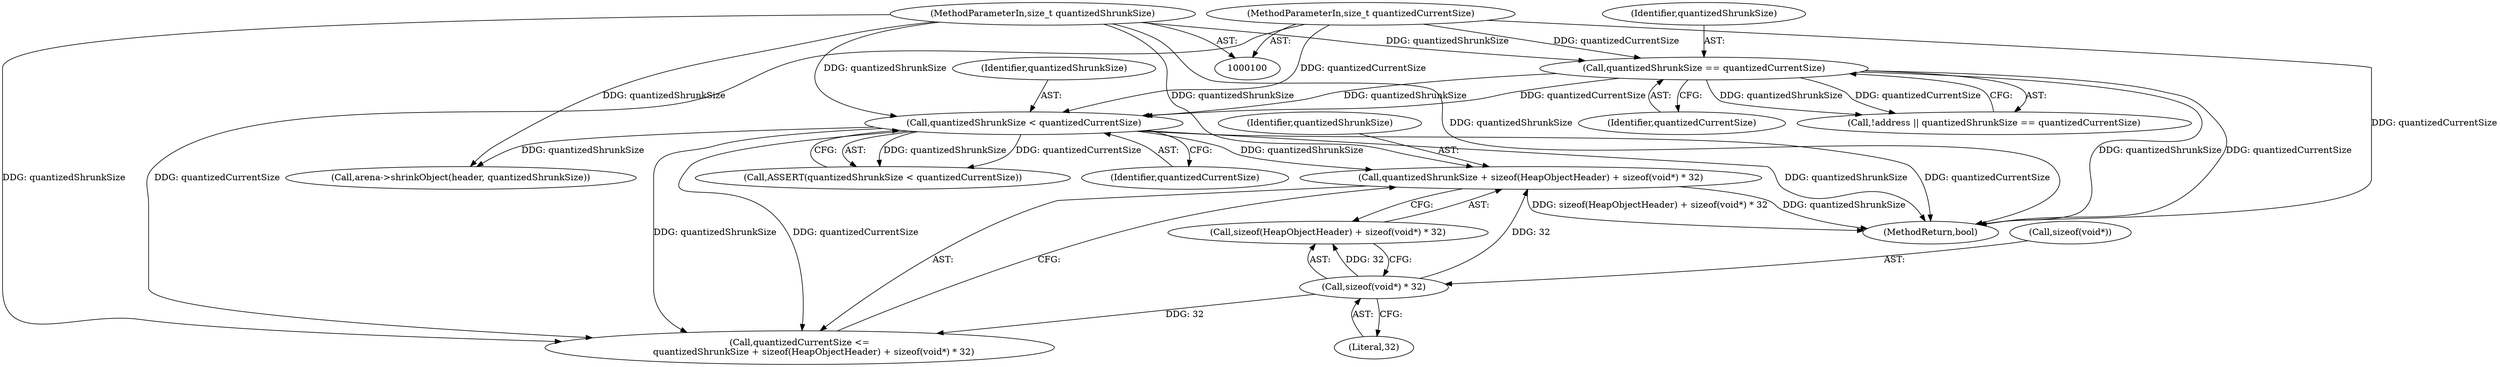 digraph "0_Chrome_0749ec24fae74ec32d0567eef0e5ec43c84dbcb9_2@API" {
"1000160" [label="(Call,quantizedShrunkSize + sizeof(HeapObjectHeader) + sizeof(void*) * 32)"];
"1000115" [label="(Call,quantizedShrunkSize < quantizedCurrentSize)"];
"1000109" [label="(Call,quantizedShrunkSize == quantizedCurrentSize)"];
"1000103" [label="(MethodParameterIn,size_t quantizedShrunkSize)"];
"1000102" [label="(MethodParameterIn,size_t quantizedCurrentSize)"];
"1000165" [label="(Call,sizeof(void*) * 32)"];
"1000161" [label="(Identifier,quantizedShrunkSize)"];
"1000114" [label="(Call,ASSERT(quantizedShrunkSize < quantizedCurrentSize))"];
"1000165" [label="(Call,sizeof(void*) * 32)"];
"1000177" [label="(Call,arena->shrinkObject(header, quantizedShrunkSize))"];
"1000162" [label="(Call,sizeof(HeapObjectHeader) + sizeof(void*) * 32)"];
"1000117" [label="(Identifier,quantizedCurrentSize)"];
"1000166" [label="(Call,sizeof(void*))"];
"1000110" [label="(Identifier,quantizedShrunkSize)"];
"1000109" [label="(Call,quantizedShrunkSize == quantizedCurrentSize)"];
"1000160" [label="(Call,quantizedShrunkSize + sizeof(HeapObjectHeader) + sizeof(void*) * 32)"];
"1000103" [label="(MethodParameterIn,size_t quantizedShrunkSize)"];
"1000115" [label="(Call,quantizedShrunkSize < quantizedCurrentSize)"];
"1000158" [label="(Call,quantizedCurrentSize <=\n          quantizedShrunkSize + sizeof(HeapObjectHeader) + sizeof(void*) * 32)"];
"1000116" [label="(Identifier,quantizedShrunkSize)"];
"1000102" [label="(MethodParameterIn,size_t quantizedCurrentSize)"];
"1000106" [label="(Call,!address || quantizedShrunkSize == quantizedCurrentSize)"];
"1000186" [label="(MethodReturn,bool)"];
"1000111" [label="(Identifier,quantizedCurrentSize)"];
"1000168" [label="(Literal,32)"];
"1000160" -> "1000158"  [label="AST: "];
"1000160" -> "1000162"  [label="CFG: "];
"1000161" -> "1000160"  [label="AST: "];
"1000162" -> "1000160"  [label="AST: "];
"1000158" -> "1000160"  [label="CFG: "];
"1000160" -> "1000186"  [label="DDG: sizeof(HeapObjectHeader) + sizeof(void*) * 32"];
"1000160" -> "1000186"  [label="DDG: quantizedShrunkSize"];
"1000115" -> "1000160"  [label="DDG: quantizedShrunkSize"];
"1000103" -> "1000160"  [label="DDG: quantizedShrunkSize"];
"1000165" -> "1000160"  [label="DDG: 32"];
"1000115" -> "1000114"  [label="AST: "];
"1000115" -> "1000117"  [label="CFG: "];
"1000116" -> "1000115"  [label="AST: "];
"1000117" -> "1000115"  [label="AST: "];
"1000114" -> "1000115"  [label="CFG: "];
"1000115" -> "1000186"  [label="DDG: quantizedCurrentSize"];
"1000115" -> "1000186"  [label="DDG: quantizedShrunkSize"];
"1000115" -> "1000114"  [label="DDG: quantizedShrunkSize"];
"1000115" -> "1000114"  [label="DDG: quantizedCurrentSize"];
"1000109" -> "1000115"  [label="DDG: quantizedShrunkSize"];
"1000109" -> "1000115"  [label="DDG: quantizedCurrentSize"];
"1000103" -> "1000115"  [label="DDG: quantizedShrunkSize"];
"1000102" -> "1000115"  [label="DDG: quantizedCurrentSize"];
"1000115" -> "1000158"  [label="DDG: quantizedCurrentSize"];
"1000115" -> "1000158"  [label="DDG: quantizedShrunkSize"];
"1000115" -> "1000177"  [label="DDG: quantizedShrunkSize"];
"1000109" -> "1000106"  [label="AST: "];
"1000109" -> "1000111"  [label="CFG: "];
"1000110" -> "1000109"  [label="AST: "];
"1000111" -> "1000109"  [label="AST: "];
"1000106" -> "1000109"  [label="CFG: "];
"1000109" -> "1000186"  [label="DDG: quantizedShrunkSize"];
"1000109" -> "1000186"  [label="DDG: quantizedCurrentSize"];
"1000109" -> "1000106"  [label="DDG: quantizedShrunkSize"];
"1000109" -> "1000106"  [label="DDG: quantizedCurrentSize"];
"1000103" -> "1000109"  [label="DDG: quantizedShrunkSize"];
"1000102" -> "1000109"  [label="DDG: quantizedCurrentSize"];
"1000103" -> "1000100"  [label="AST: "];
"1000103" -> "1000186"  [label="DDG: quantizedShrunkSize"];
"1000103" -> "1000158"  [label="DDG: quantizedShrunkSize"];
"1000103" -> "1000177"  [label="DDG: quantizedShrunkSize"];
"1000102" -> "1000100"  [label="AST: "];
"1000102" -> "1000186"  [label="DDG: quantizedCurrentSize"];
"1000102" -> "1000158"  [label="DDG: quantizedCurrentSize"];
"1000165" -> "1000162"  [label="AST: "];
"1000165" -> "1000168"  [label="CFG: "];
"1000166" -> "1000165"  [label="AST: "];
"1000168" -> "1000165"  [label="AST: "];
"1000162" -> "1000165"  [label="CFG: "];
"1000165" -> "1000158"  [label="DDG: 32"];
"1000165" -> "1000162"  [label="DDG: 32"];
}
